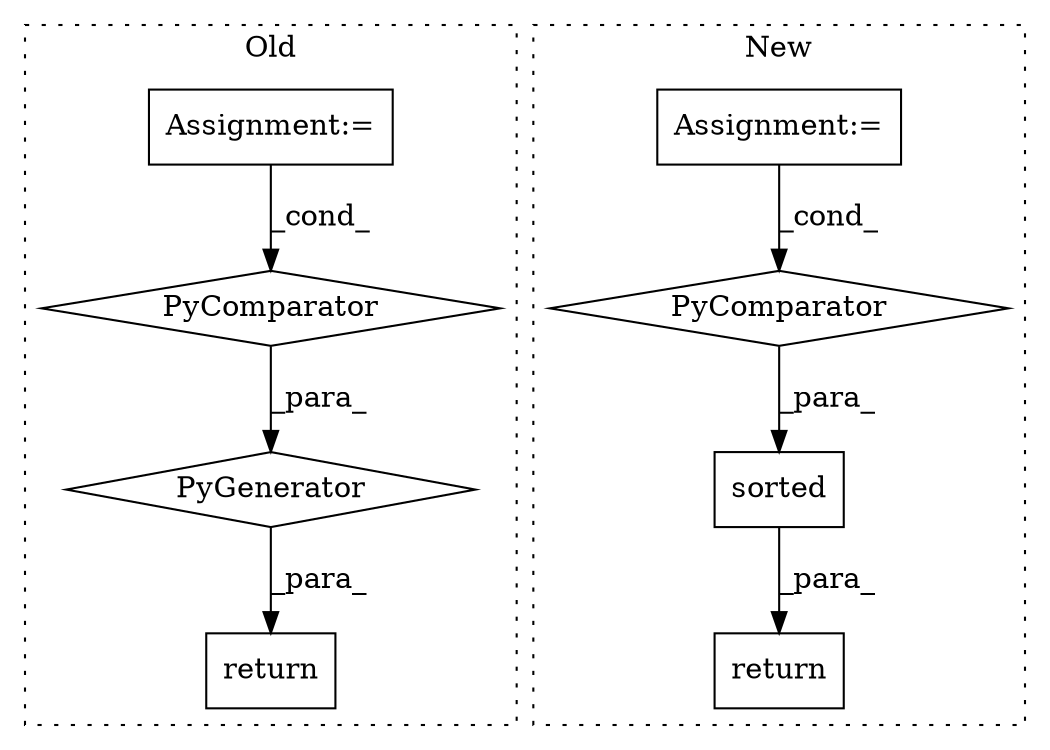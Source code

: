 digraph G {
subgraph cluster0 {
1 [label="PyGenerator" a="107" s="24855" l="111" shape="diamond"];
3 [label="PyComparator" a="113" s="24933" l="27" shape="diamond"];
4 [label="Assignment:=" a="7" s="24933" l="27" shape="box"];
6 [label="return" a="41" s="24819" l="7" shape="box"];
label = "Old";
style="dotted";
}
subgraph cluster1 {
2 [label="sorted" a="32" s="24768,24780" l="7,1" shape="box"];
5 [label="Assignment:=" a="7" s="24707" l="26" shape="box"];
7 [label="PyComparator" a="113" s="24707" l="26" shape="diamond"];
8 [label="return" a="41" s="24743" l="7" shape="box"];
label = "New";
style="dotted";
}
1 -> 6 [label="_para_"];
2 -> 8 [label="_para_"];
3 -> 1 [label="_para_"];
4 -> 3 [label="_cond_"];
5 -> 7 [label="_cond_"];
7 -> 2 [label="_para_"];
}